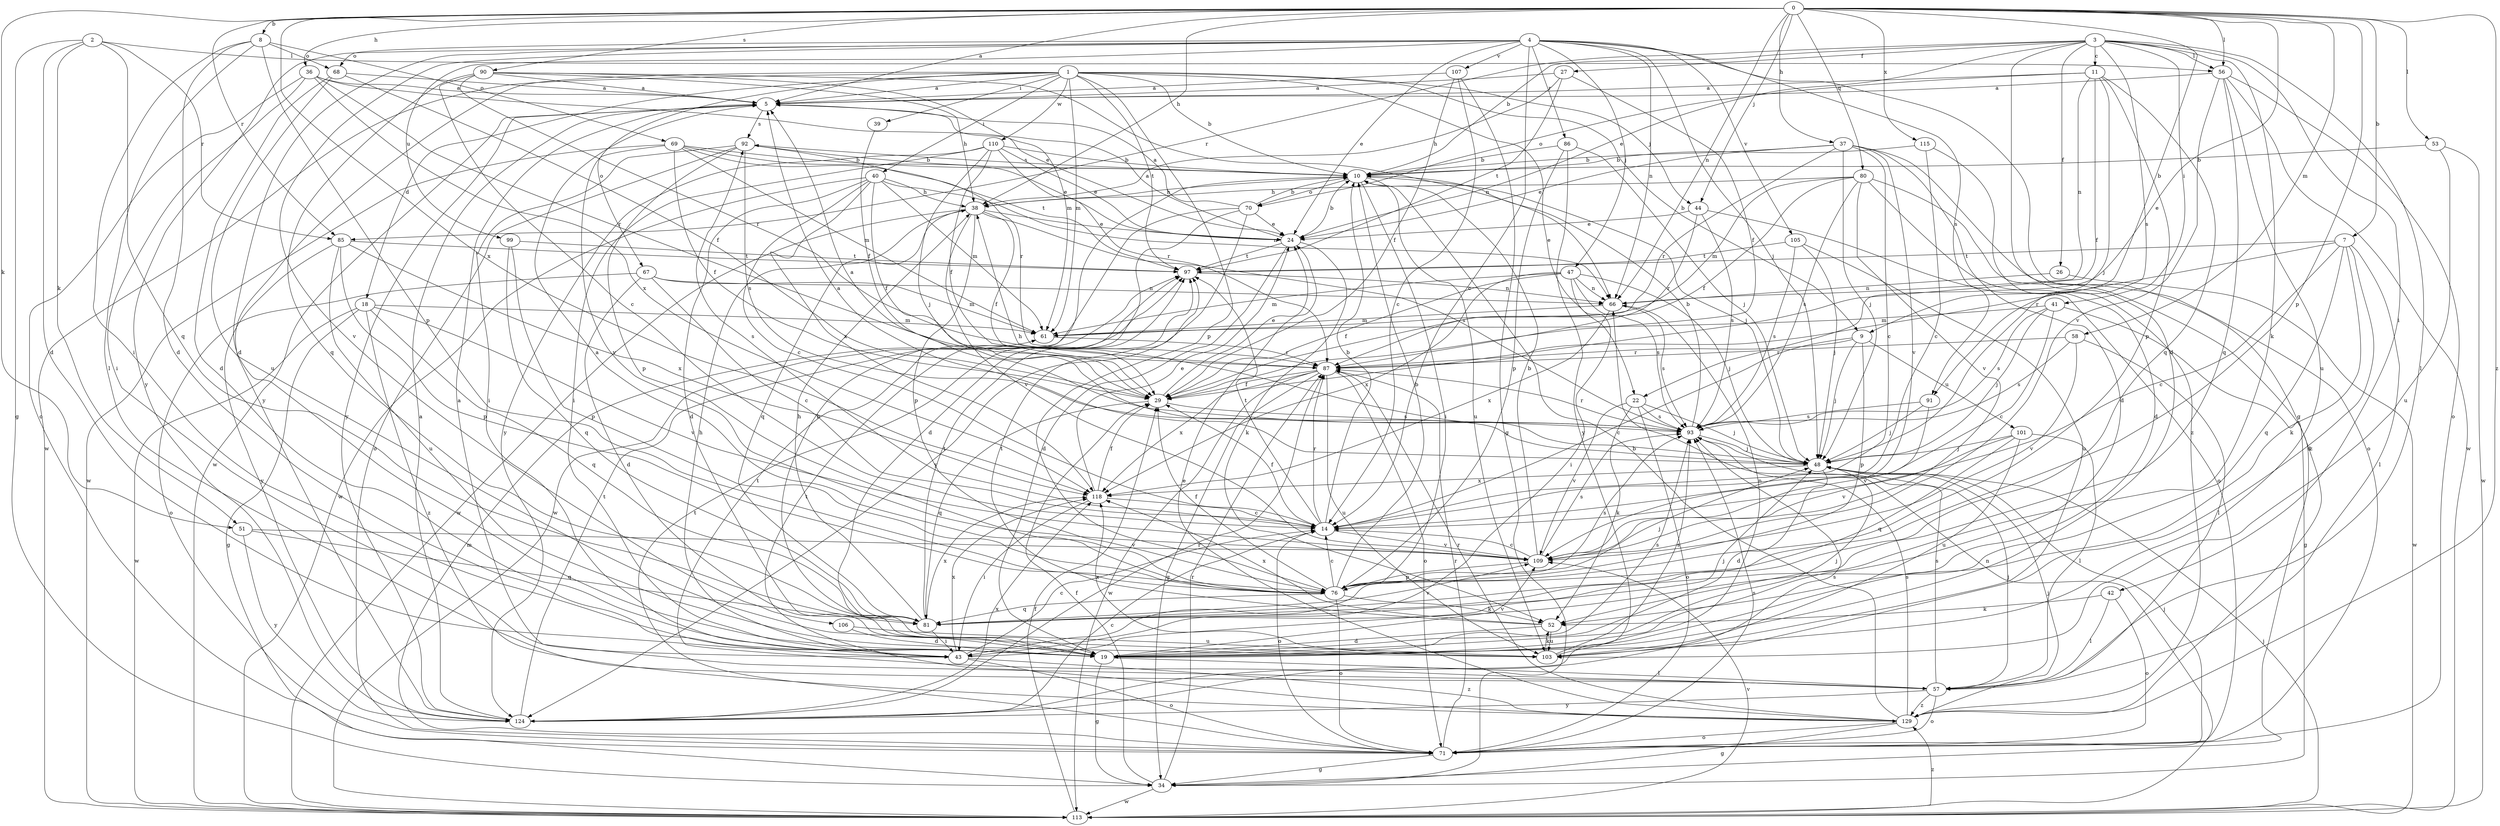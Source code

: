 strict digraph  {
0;
1;
2;
3;
4;
5;
7;
8;
9;
10;
11;
14;
18;
19;
22;
24;
26;
27;
29;
34;
36;
37;
38;
39;
40;
41;
42;
43;
44;
47;
48;
51;
52;
53;
56;
57;
58;
61;
66;
67;
68;
69;
70;
71;
76;
80;
81;
85;
86;
87;
90;
91;
92;
93;
97;
99;
101;
103;
105;
106;
107;
109;
110;
113;
115;
118;
124;
129;
0 -> 5  [label=a];
0 -> 7  [label=b];
0 -> 8  [label=b];
0 -> 9  [label=b];
0 -> 22  [label=e];
0 -> 36  [label=h];
0 -> 37  [label=h];
0 -> 38  [label=h];
0 -> 44  [label=j];
0 -> 51  [label=k];
0 -> 53  [label=l];
0 -> 56  [label=l];
0 -> 58  [label=m];
0 -> 66  [label=n];
0 -> 76  [label=p];
0 -> 80  [label=q];
0 -> 85  [label=r];
0 -> 90  [label=s];
0 -> 115  [label=x];
0 -> 118  [label=x];
0 -> 129  [label=z];
1 -> 5  [label=a];
1 -> 9  [label=b];
1 -> 10  [label=b];
1 -> 18  [label=d];
1 -> 22  [label=e];
1 -> 39  [label=i];
1 -> 40  [label=i];
1 -> 44  [label=j];
1 -> 61  [label=m];
1 -> 67  [label=o];
1 -> 76  [label=p];
1 -> 97  [label=t];
1 -> 110  [label=w];
1 -> 113  [label=w];
1 -> 124  [label=y];
2 -> 19  [label=d];
2 -> 34  [label=g];
2 -> 51  [label=k];
2 -> 56  [label=l];
2 -> 81  [label=q];
2 -> 85  [label=r];
3 -> 10  [label=b];
3 -> 11  [label=c];
3 -> 19  [label=d];
3 -> 24  [label=e];
3 -> 26  [label=f];
3 -> 27  [label=f];
3 -> 41  [label=i];
3 -> 42  [label=i];
3 -> 52  [label=k];
3 -> 56  [label=l];
3 -> 57  [label=l];
3 -> 85  [label=r];
3 -> 91  [label=s];
4 -> 14  [label=c];
4 -> 19  [label=d];
4 -> 24  [label=e];
4 -> 34  [label=g];
4 -> 47  [label=j];
4 -> 48  [label=j];
4 -> 66  [label=n];
4 -> 68  [label=o];
4 -> 86  [label=r];
4 -> 91  [label=s];
4 -> 99  [label=u];
4 -> 105  [label=v];
4 -> 106  [label=v];
4 -> 107  [label=v];
4 -> 124  [label=y];
5 -> 92  [label=s];
5 -> 113  [label=w];
5 -> 124  [label=y];
7 -> 14  [label=c];
7 -> 19  [label=d];
7 -> 52  [label=k];
7 -> 57  [label=l];
7 -> 81  [label=q];
7 -> 87  [label=r];
7 -> 97  [label=t];
8 -> 19  [label=d];
8 -> 43  [label=i];
8 -> 57  [label=l];
8 -> 68  [label=o];
8 -> 69  [label=o];
8 -> 76  [label=p];
9 -> 14  [label=c];
9 -> 48  [label=j];
9 -> 76  [label=p];
9 -> 87  [label=r];
9 -> 101  [label=u];
10 -> 38  [label=h];
10 -> 43  [label=i];
10 -> 48  [label=j];
10 -> 70  [label=o];
10 -> 92  [label=s];
10 -> 103  [label=u];
11 -> 5  [label=a];
11 -> 29  [label=f];
11 -> 48  [label=j];
11 -> 66  [label=n];
11 -> 70  [label=o];
11 -> 76  [label=p];
11 -> 81  [label=q];
14 -> 10  [label=b];
14 -> 29  [label=f];
14 -> 71  [label=o];
14 -> 87  [label=r];
14 -> 92  [label=s];
14 -> 97  [label=t];
14 -> 109  [label=v];
18 -> 34  [label=g];
18 -> 61  [label=m];
18 -> 81  [label=q];
18 -> 109  [label=v];
18 -> 113  [label=w];
18 -> 129  [label=z];
19 -> 10  [label=b];
19 -> 34  [label=g];
19 -> 48  [label=j];
19 -> 57  [label=l];
19 -> 93  [label=s];
19 -> 109  [label=v];
22 -> 48  [label=j];
22 -> 52  [label=k];
22 -> 71  [label=o];
22 -> 93  [label=s];
22 -> 109  [label=v];
24 -> 5  [label=a];
24 -> 10  [label=b];
24 -> 19  [label=d];
24 -> 52  [label=k];
24 -> 97  [label=t];
26 -> 66  [label=n];
26 -> 113  [label=w];
27 -> 5  [label=a];
27 -> 29  [label=f];
27 -> 38  [label=h];
27 -> 97  [label=t];
29 -> 24  [label=e];
29 -> 81  [label=q];
29 -> 93  [label=s];
34 -> 29  [label=f];
34 -> 87  [label=r];
34 -> 113  [label=w];
36 -> 5  [label=a];
36 -> 24  [label=e];
36 -> 43  [label=i];
36 -> 71  [label=o];
36 -> 87  [label=r];
36 -> 118  [label=x];
37 -> 10  [label=b];
37 -> 14  [label=c];
37 -> 19  [label=d];
37 -> 24  [label=e];
37 -> 48  [label=j];
37 -> 71  [label=o];
37 -> 87  [label=r];
37 -> 109  [label=v];
38 -> 24  [label=e];
38 -> 29  [label=f];
38 -> 76  [label=p];
38 -> 81  [label=q];
38 -> 93  [label=s];
38 -> 109  [label=v];
38 -> 113  [label=w];
39 -> 29  [label=f];
40 -> 14  [label=c];
40 -> 19  [label=d];
40 -> 29  [label=f];
40 -> 38  [label=h];
40 -> 61  [label=m];
40 -> 66  [label=n];
40 -> 113  [label=w];
40 -> 118  [label=x];
41 -> 14  [label=c];
41 -> 34  [label=g];
41 -> 48  [label=j];
41 -> 61  [label=m];
41 -> 93  [label=s];
42 -> 52  [label=k];
42 -> 57  [label=l];
42 -> 71  [label=o];
43 -> 14  [label=c];
43 -> 38  [label=h];
43 -> 48  [label=j];
43 -> 71  [label=o];
43 -> 118  [label=x];
43 -> 129  [label=z];
44 -> 24  [label=e];
44 -> 71  [label=o];
44 -> 87  [label=r];
44 -> 93  [label=s];
47 -> 29  [label=f];
47 -> 43  [label=i];
47 -> 48  [label=j];
47 -> 61  [label=m];
47 -> 66  [label=n];
47 -> 93  [label=s];
47 -> 118  [label=x];
48 -> 5  [label=a];
48 -> 19  [label=d];
48 -> 38  [label=h];
48 -> 118  [label=x];
51 -> 81  [label=q];
51 -> 109  [label=v];
51 -> 124  [label=y];
52 -> 19  [label=d];
52 -> 97  [label=t];
52 -> 103  [label=u];
52 -> 118  [label=x];
53 -> 10  [label=b];
53 -> 103  [label=u];
53 -> 113  [label=w];
56 -> 5  [label=a];
56 -> 71  [label=o];
56 -> 81  [label=q];
56 -> 103  [label=u];
56 -> 109  [label=v];
56 -> 113  [label=w];
57 -> 5  [label=a];
57 -> 48  [label=j];
57 -> 71  [label=o];
57 -> 93  [label=s];
57 -> 97  [label=t];
57 -> 124  [label=y];
57 -> 129  [label=z];
58 -> 57  [label=l];
58 -> 87  [label=r];
58 -> 93  [label=s];
58 -> 109  [label=v];
61 -> 87  [label=r];
66 -> 61  [label=m];
66 -> 93  [label=s];
66 -> 118  [label=x];
67 -> 14  [label=c];
67 -> 19  [label=d];
67 -> 61  [label=m];
67 -> 66  [label=n];
67 -> 71  [label=o];
68 -> 5  [label=a];
68 -> 19  [label=d];
68 -> 29  [label=f];
68 -> 103  [label=u];
69 -> 10  [label=b];
69 -> 24  [label=e];
69 -> 29  [label=f];
69 -> 61  [label=m];
69 -> 97  [label=t];
69 -> 109  [label=v];
69 -> 113  [label=w];
70 -> 5  [label=a];
70 -> 10  [label=b];
70 -> 19  [label=d];
70 -> 24  [label=e];
70 -> 113  [label=w];
70 -> 124  [label=y];
71 -> 34  [label=g];
71 -> 48  [label=j];
71 -> 61  [label=m];
71 -> 87  [label=r];
71 -> 93  [label=s];
71 -> 97  [label=t];
76 -> 5  [label=a];
76 -> 10  [label=b];
76 -> 14  [label=c];
76 -> 29  [label=f];
76 -> 48  [label=j];
76 -> 52  [label=k];
76 -> 71  [label=o];
76 -> 81  [label=q];
76 -> 93  [label=s];
80 -> 19  [label=d];
80 -> 29  [label=f];
80 -> 38  [label=h];
80 -> 61  [label=m];
80 -> 93  [label=s];
80 -> 109  [label=v];
80 -> 129  [label=z];
81 -> 38  [label=h];
81 -> 43  [label=i];
81 -> 97  [label=t];
81 -> 109  [label=v];
81 -> 118  [label=x];
85 -> 76  [label=p];
85 -> 97  [label=t];
85 -> 103  [label=u];
85 -> 118  [label=x];
85 -> 124  [label=y];
86 -> 10  [label=b];
86 -> 48  [label=j];
86 -> 76  [label=p];
86 -> 124  [label=y];
87 -> 29  [label=f];
87 -> 34  [label=g];
87 -> 71  [label=o];
87 -> 103  [label=u];
87 -> 113  [label=w];
87 -> 118  [label=x];
90 -> 5  [label=a];
90 -> 14  [label=c];
90 -> 38  [label=h];
90 -> 61  [label=m];
90 -> 66  [label=n];
90 -> 81  [label=q];
90 -> 87  [label=r];
91 -> 48  [label=j];
91 -> 93  [label=s];
91 -> 109  [label=v];
92 -> 10  [label=b];
92 -> 43  [label=i];
92 -> 71  [label=o];
92 -> 76  [label=p];
92 -> 87  [label=r];
92 -> 93  [label=s];
93 -> 5  [label=a];
93 -> 10  [label=b];
93 -> 48  [label=j];
93 -> 87  [label=r];
97 -> 66  [label=n];
99 -> 76  [label=p];
99 -> 81  [label=q];
99 -> 97  [label=t];
101 -> 48  [label=j];
101 -> 57  [label=l];
101 -> 81  [label=q];
101 -> 103  [label=u];
101 -> 109  [label=v];
103 -> 52  [label=k];
103 -> 66  [label=n];
103 -> 93  [label=s];
103 -> 118  [label=x];
105 -> 48  [label=j];
105 -> 93  [label=s];
105 -> 97  [label=t];
105 -> 103  [label=u];
106 -> 19  [label=d];
106 -> 103  [label=u];
107 -> 5  [label=a];
107 -> 14  [label=c];
107 -> 29  [label=f];
107 -> 34  [label=g];
109 -> 10  [label=b];
109 -> 14  [label=c];
109 -> 76  [label=p];
109 -> 93  [label=s];
110 -> 10  [label=b];
110 -> 24  [label=e];
110 -> 29  [label=f];
110 -> 43  [label=i];
110 -> 48  [label=j];
110 -> 87  [label=r];
110 -> 124  [label=y];
113 -> 29  [label=f];
113 -> 48  [label=j];
113 -> 66  [label=n];
113 -> 109  [label=v];
113 -> 129  [label=z];
115 -> 10  [label=b];
115 -> 14  [label=c];
115 -> 129  [label=z];
118 -> 14  [label=c];
118 -> 24  [label=e];
118 -> 29  [label=f];
118 -> 43  [label=i];
124 -> 5  [label=a];
124 -> 14  [label=c];
124 -> 87  [label=r];
124 -> 93  [label=s];
124 -> 97  [label=t];
124 -> 118  [label=x];
129 -> 10  [label=b];
129 -> 24  [label=e];
129 -> 34  [label=g];
129 -> 48  [label=j];
129 -> 71  [label=o];
129 -> 87  [label=r];
129 -> 93  [label=s];
129 -> 97  [label=t];
}
